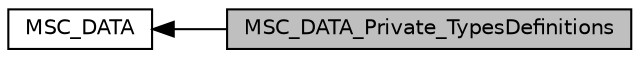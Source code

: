digraph "MSC_DATA_Private_TypesDefinitions"
{
  edge [fontname="Helvetica",fontsize="10",labelfontname="Helvetica",labelfontsize="10"];
  node [fontname="Helvetica",fontsize="10",shape=record];
  rankdir=LR;
  Node1 [label="MSC_DATA",height=0.2,width=0.4,color="black", fillcolor="white", style="filled",URL="$group___m_s_c___d_a_t_a.html",tooltip="Mass storage info/data module. "];
  Node0 [label="MSC_DATA_Private_TypesDefinitions",height=0.2,width=0.4,color="black", fillcolor="grey75", style="filled", fontcolor="black"];
  Node1->Node0 [shape=plaintext, dir="back", style="solid"];
}
